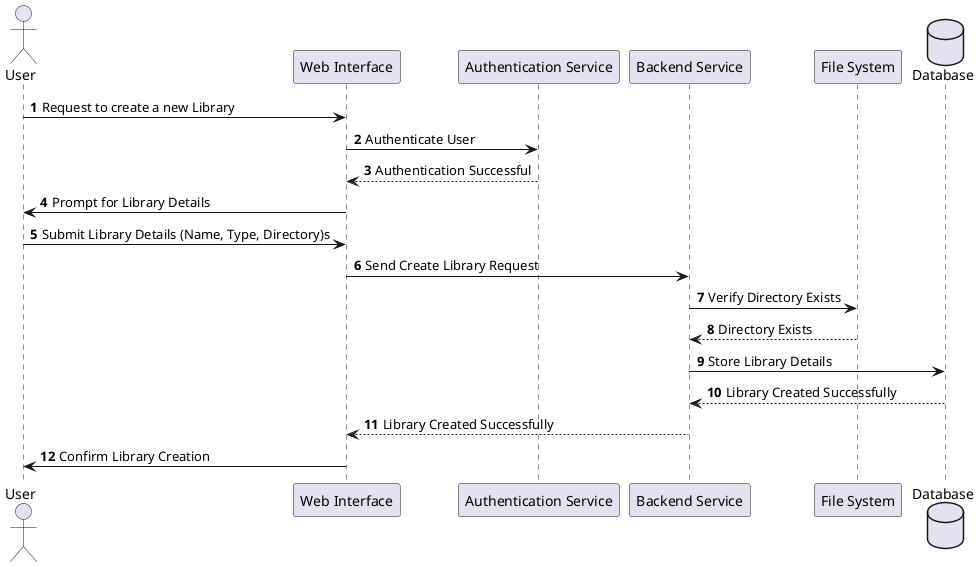 @startuml
'https://plantuml.com/sequence-diagram

autonumber

actor User
participant "Web Interface" as Web
participant "Authentication Service" as Auth
participant "Backend Service" as Backend
participant "File System" as FileSys
database "Database" as DB

User -> Web: Request to create a new Library
Web -> Auth: Authenticate User
Auth --> Web: Authentication Successful
Web -> User: Prompt for Library Details
User -> Web: Submit Library Details (Name, Type, Directory)s
Web -> Backend: Send Create Library Request
Backend -> FileSys: Verify Directory Exists
FileSys --> Backend: Directory Exists
Backend -> DB: Store Library Details
DB --> Backend: Library Created Successfully
Backend --> Web: Library Created Successfully
Web -> User: Confirm Library Creation

@enduml